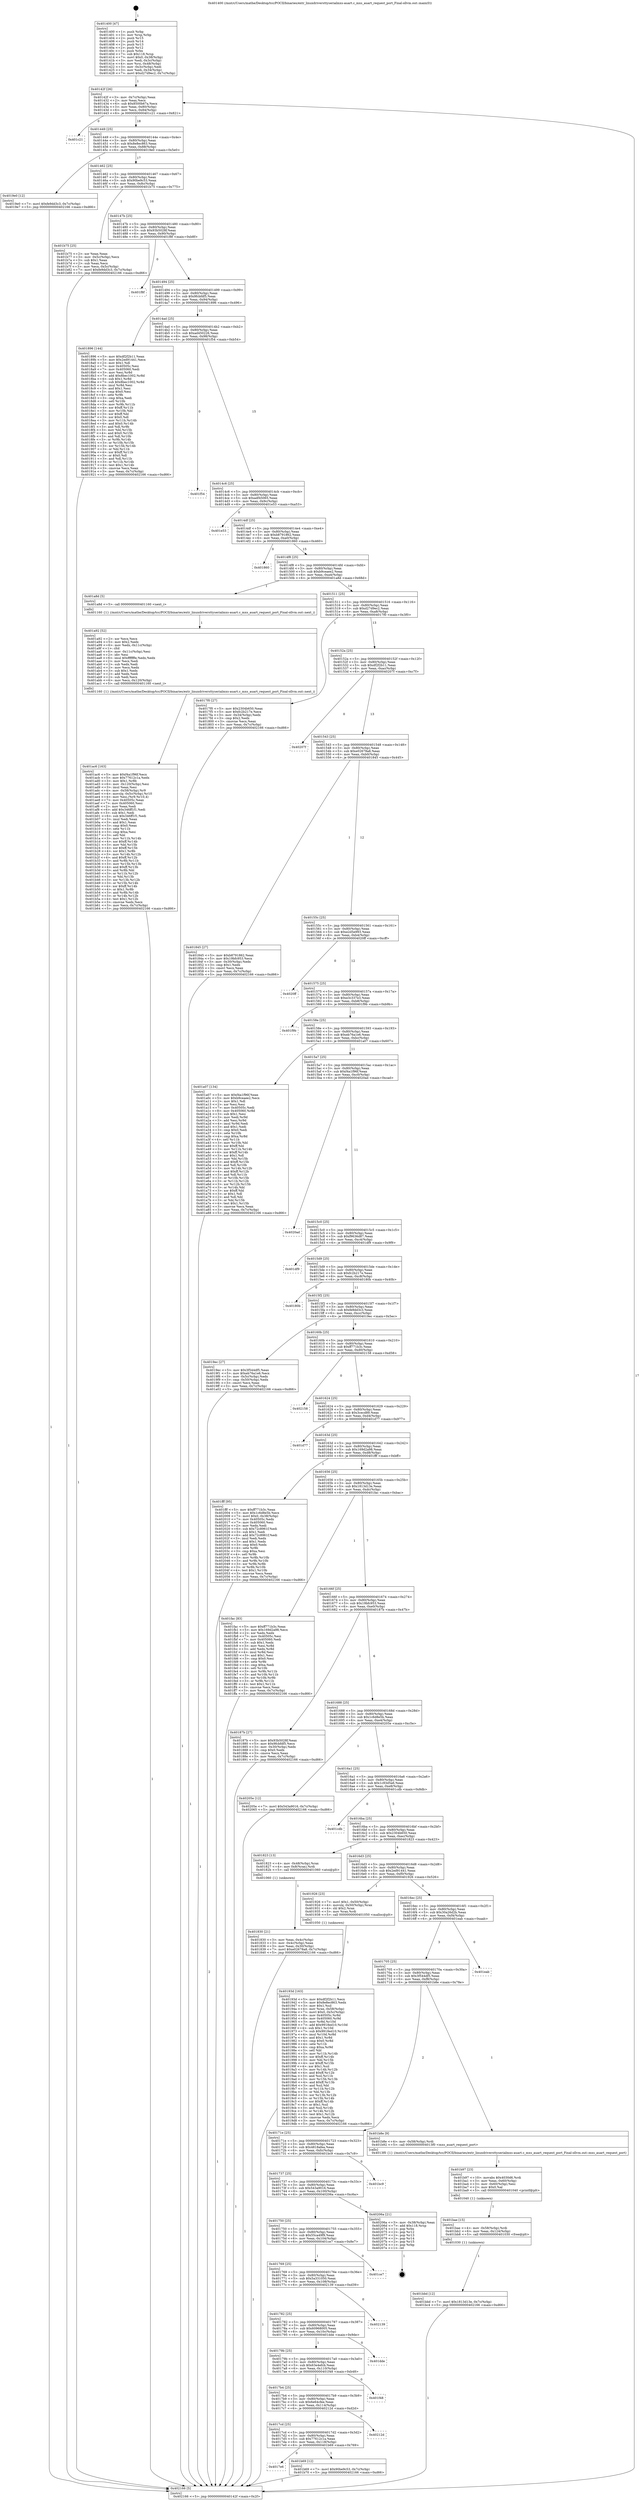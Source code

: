 digraph "0x401400" {
  label = "0x401400 (/mnt/c/Users/mathe/Desktop/tcc/POCII/binaries/extr_linuxdriversttyserialmxs-auart.c_mxs_auart_request_port_Final-ollvm.out::main(0))"
  labelloc = "t"
  node[shape=record]

  Entry [label="",width=0.3,height=0.3,shape=circle,fillcolor=black,style=filled]
  "0x40142f" [label="{
     0x40142f [26]\l
     | [instrs]\l
     &nbsp;&nbsp;0x40142f \<+3\>: mov -0x7c(%rbp),%eax\l
     &nbsp;&nbsp;0x401432 \<+2\>: mov %eax,%ecx\l
     &nbsp;&nbsp;0x401434 \<+6\>: sub $0x8500b67a,%ecx\l
     &nbsp;&nbsp;0x40143a \<+3\>: mov %eax,-0x80(%rbp)\l
     &nbsp;&nbsp;0x40143d \<+6\>: mov %ecx,-0x84(%rbp)\l
     &nbsp;&nbsp;0x401443 \<+6\>: je 0000000000401c21 \<main+0x821\>\l
  }"]
  "0x401c21" [label="{
     0x401c21\l
  }", style=dashed]
  "0x401449" [label="{
     0x401449 [25]\l
     | [instrs]\l
     &nbsp;&nbsp;0x401449 \<+5\>: jmp 000000000040144e \<main+0x4e\>\l
     &nbsp;&nbsp;0x40144e \<+3\>: mov -0x80(%rbp),%eax\l
     &nbsp;&nbsp;0x401451 \<+5\>: sub $0x8e8ec863,%eax\l
     &nbsp;&nbsp;0x401456 \<+6\>: mov %eax,-0x88(%rbp)\l
     &nbsp;&nbsp;0x40145c \<+6\>: je 00000000004019e0 \<main+0x5e0\>\l
  }"]
  Exit [label="",width=0.3,height=0.3,shape=circle,fillcolor=black,style=filled,peripheries=2]
  "0x4019e0" [label="{
     0x4019e0 [12]\l
     | [instrs]\l
     &nbsp;&nbsp;0x4019e0 \<+7\>: movl $0xfe9dd3c3,-0x7c(%rbp)\l
     &nbsp;&nbsp;0x4019e7 \<+5\>: jmp 0000000000402166 \<main+0xd66\>\l
  }"]
  "0x401462" [label="{
     0x401462 [25]\l
     | [instrs]\l
     &nbsp;&nbsp;0x401462 \<+5\>: jmp 0000000000401467 \<main+0x67\>\l
     &nbsp;&nbsp;0x401467 \<+3\>: mov -0x80(%rbp),%eax\l
     &nbsp;&nbsp;0x40146a \<+5\>: sub $0x90be9c53,%eax\l
     &nbsp;&nbsp;0x40146f \<+6\>: mov %eax,-0x8c(%rbp)\l
     &nbsp;&nbsp;0x401475 \<+6\>: je 0000000000401b75 \<main+0x775\>\l
  }"]
  "0x401bbd" [label="{
     0x401bbd [12]\l
     | [instrs]\l
     &nbsp;&nbsp;0x401bbd \<+7\>: movl $0x1813d13e,-0x7c(%rbp)\l
     &nbsp;&nbsp;0x401bc4 \<+5\>: jmp 0000000000402166 \<main+0xd66\>\l
  }"]
  "0x401b75" [label="{
     0x401b75 [25]\l
     | [instrs]\l
     &nbsp;&nbsp;0x401b75 \<+2\>: xor %eax,%eax\l
     &nbsp;&nbsp;0x401b77 \<+3\>: mov -0x5c(%rbp),%ecx\l
     &nbsp;&nbsp;0x401b7a \<+3\>: sub $0x1,%eax\l
     &nbsp;&nbsp;0x401b7d \<+2\>: sub %eax,%ecx\l
     &nbsp;&nbsp;0x401b7f \<+3\>: mov %ecx,-0x5c(%rbp)\l
     &nbsp;&nbsp;0x401b82 \<+7\>: movl $0xfe9dd3c3,-0x7c(%rbp)\l
     &nbsp;&nbsp;0x401b89 \<+5\>: jmp 0000000000402166 \<main+0xd66\>\l
  }"]
  "0x40147b" [label="{
     0x40147b [25]\l
     | [instrs]\l
     &nbsp;&nbsp;0x40147b \<+5\>: jmp 0000000000401480 \<main+0x80\>\l
     &nbsp;&nbsp;0x401480 \<+3\>: mov -0x80(%rbp),%eax\l
     &nbsp;&nbsp;0x401483 \<+5\>: sub $0x93b5028f,%eax\l
     &nbsp;&nbsp;0x401488 \<+6\>: mov %eax,-0x90(%rbp)\l
     &nbsp;&nbsp;0x40148e \<+6\>: je 0000000000401f8f \<main+0xb8f\>\l
  }"]
  "0x401bae" [label="{
     0x401bae [15]\l
     | [instrs]\l
     &nbsp;&nbsp;0x401bae \<+4\>: mov -0x58(%rbp),%rdi\l
     &nbsp;&nbsp;0x401bb2 \<+6\>: mov %eax,-0x124(%rbp)\l
     &nbsp;&nbsp;0x401bb8 \<+5\>: call 0000000000401030 \<free@plt\>\l
     | [calls]\l
     &nbsp;&nbsp;0x401030 \{1\} (unknown)\l
  }"]
  "0x401f8f" [label="{
     0x401f8f\l
  }", style=dashed]
  "0x401494" [label="{
     0x401494 [25]\l
     | [instrs]\l
     &nbsp;&nbsp;0x401494 \<+5\>: jmp 0000000000401499 \<main+0x99\>\l
     &nbsp;&nbsp;0x401499 \<+3\>: mov -0x80(%rbp),%eax\l
     &nbsp;&nbsp;0x40149c \<+5\>: sub $0x9fcbfdf5,%eax\l
     &nbsp;&nbsp;0x4014a1 \<+6\>: mov %eax,-0x94(%rbp)\l
     &nbsp;&nbsp;0x4014a7 \<+6\>: je 0000000000401896 \<main+0x496\>\l
  }"]
  "0x401b97" [label="{
     0x401b97 [23]\l
     | [instrs]\l
     &nbsp;&nbsp;0x401b97 \<+10\>: movabs $0x4030d6,%rdi\l
     &nbsp;&nbsp;0x401ba1 \<+3\>: mov %eax,-0x60(%rbp)\l
     &nbsp;&nbsp;0x401ba4 \<+3\>: mov -0x60(%rbp),%esi\l
     &nbsp;&nbsp;0x401ba7 \<+2\>: mov $0x0,%al\l
     &nbsp;&nbsp;0x401ba9 \<+5\>: call 0000000000401040 \<printf@plt\>\l
     | [calls]\l
     &nbsp;&nbsp;0x401040 \{1\} (unknown)\l
  }"]
  "0x401896" [label="{
     0x401896 [144]\l
     | [instrs]\l
     &nbsp;&nbsp;0x401896 \<+5\>: mov $0xdf2f2b11,%eax\l
     &nbsp;&nbsp;0x40189b \<+5\>: mov $0x2ed91441,%ecx\l
     &nbsp;&nbsp;0x4018a0 \<+2\>: mov $0x1,%dl\l
     &nbsp;&nbsp;0x4018a2 \<+7\>: mov 0x40505c,%esi\l
     &nbsp;&nbsp;0x4018a9 \<+7\>: mov 0x405060,%edi\l
     &nbsp;&nbsp;0x4018b0 \<+3\>: mov %esi,%r8d\l
     &nbsp;&nbsp;0x4018b3 \<+7\>: add $0x8bec1002,%r8d\l
     &nbsp;&nbsp;0x4018ba \<+4\>: sub $0x1,%r8d\l
     &nbsp;&nbsp;0x4018be \<+7\>: sub $0x8bec1002,%r8d\l
     &nbsp;&nbsp;0x4018c5 \<+4\>: imul %r8d,%esi\l
     &nbsp;&nbsp;0x4018c9 \<+3\>: and $0x1,%esi\l
     &nbsp;&nbsp;0x4018cc \<+3\>: cmp $0x0,%esi\l
     &nbsp;&nbsp;0x4018cf \<+4\>: sete %r9b\l
     &nbsp;&nbsp;0x4018d3 \<+3\>: cmp $0xa,%edi\l
     &nbsp;&nbsp;0x4018d6 \<+4\>: setl %r10b\l
     &nbsp;&nbsp;0x4018da \<+3\>: mov %r9b,%r11b\l
     &nbsp;&nbsp;0x4018dd \<+4\>: xor $0xff,%r11b\l
     &nbsp;&nbsp;0x4018e1 \<+3\>: mov %r10b,%bl\l
     &nbsp;&nbsp;0x4018e4 \<+3\>: xor $0xff,%bl\l
     &nbsp;&nbsp;0x4018e7 \<+3\>: xor $0x0,%dl\l
     &nbsp;&nbsp;0x4018ea \<+3\>: mov %r11b,%r14b\l
     &nbsp;&nbsp;0x4018ed \<+4\>: and $0x0,%r14b\l
     &nbsp;&nbsp;0x4018f1 \<+3\>: and %dl,%r9b\l
     &nbsp;&nbsp;0x4018f4 \<+3\>: mov %bl,%r15b\l
     &nbsp;&nbsp;0x4018f7 \<+4\>: and $0x0,%r15b\l
     &nbsp;&nbsp;0x4018fb \<+3\>: and %dl,%r10b\l
     &nbsp;&nbsp;0x4018fe \<+3\>: or %r9b,%r14b\l
     &nbsp;&nbsp;0x401901 \<+3\>: or %r10b,%r15b\l
     &nbsp;&nbsp;0x401904 \<+3\>: xor %r15b,%r14b\l
     &nbsp;&nbsp;0x401907 \<+3\>: or %bl,%r11b\l
     &nbsp;&nbsp;0x40190a \<+4\>: xor $0xff,%r11b\l
     &nbsp;&nbsp;0x40190e \<+3\>: or $0x0,%dl\l
     &nbsp;&nbsp;0x401911 \<+3\>: and %dl,%r11b\l
     &nbsp;&nbsp;0x401914 \<+3\>: or %r11b,%r14b\l
     &nbsp;&nbsp;0x401917 \<+4\>: test $0x1,%r14b\l
     &nbsp;&nbsp;0x40191b \<+3\>: cmovne %ecx,%eax\l
     &nbsp;&nbsp;0x40191e \<+3\>: mov %eax,-0x7c(%rbp)\l
     &nbsp;&nbsp;0x401921 \<+5\>: jmp 0000000000402166 \<main+0xd66\>\l
  }"]
  "0x4014ad" [label="{
     0x4014ad [25]\l
     | [instrs]\l
     &nbsp;&nbsp;0x4014ad \<+5\>: jmp 00000000004014b2 \<main+0xb2\>\l
     &nbsp;&nbsp;0x4014b2 \<+3\>: mov -0x80(%rbp),%eax\l
     &nbsp;&nbsp;0x4014b5 \<+5\>: sub $0xad450226,%eax\l
     &nbsp;&nbsp;0x4014ba \<+6\>: mov %eax,-0x98(%rbp)\l
     &nbsp;&nbsp;0x4014c0 \<+6\>: je 0000000000401f54 \<main+0xb54\>\l
  }"]
  "0x4017e6" [label="{
     0x4017e6\l
  }", style=dashed]
  "0x401f54" [label="{
     0x401f54\l
  }", style=dashed]
  "0x4014c6" [label="{
     0x4014c6 [25]\l
     | [instrs]\l
     &nbsp;&nbsp;0x4014c6 \<+5\>: jmp 00000000004014cb \<main+0xcb\>\l
     &nbsp;&nbsp;0x4014cb \<+3\>: mov -0x80(%rbp),%eax\l
     &nbsp;&nbsp;0x4014ce \<+5\>: sub $0xadf45065,%eax\l
     &nbsp;&nbsp;0x4014d3 \<+6\>: mov %eax,-0x9c(%rbp)\l
     &nbsp;&nbsp;0x4014d9 \<+6\>: je 0000000000401e53 \<main+0xa53\>\l
  }"]
  "0x401b69" [label="{
     0x401b69 [12]\l
     | [instrs]\l
     &nbsp;&nbsp;0x401b69 \<+7\>: movl $0x90be9c53,-0x7c(%rbp)\l
     &nbsp;&nbsp;0x401b70 \<+5\>: jmp 0000000000402166 \<main+0xd66\>\l
  }"]
  "0x401e53" [label="{
     0x401e53\l
  }", style=dashed]
  "0x4014df" [label="{
     0x4014df [25]\l
     | [instrs]\l
     &nbsp;&nbsp;0x4014df \<+5\>: jmp 00000000004014e4 \<main+0xe4\>\l
     &nbsp;&nbsp;0x4014e4 \<+3\>: mov -0x80(%rbp),%eax\l
     &nbsp;&nbsp;0x4014e7 \<+5\>: sub $0xb8791862,%eax\l
     &nbsp;&nbsp;0x4014ec \<+6\>: mov %eax,-0xa0(%rbp)\l
     &nbsp;&nbsp;0x4014f2 \<+6\>: je 0000000000401860 \<main+0x460\>\l
  }"]
  "0x4017cd" [label="{
     0x4017cd [25]\l
     | [instrs]\l
     &nbsp;&nbsp;0x4017cd \<+5\>: jmp 00000000004017d2 \<main+0x3d2\>\l
     &nbsp;&nbsp;0x4017d2 \<+3\>: mov -0x80(%rbp),%eax\l
     &nbsp;&nbsp;0x4017d5 \<+5\>: sub $0x77612c1a,%eax\l
     &nbsp;&nbsp;0x4017da \<+6\>: mov %eax,-0x118(%rbp)\l
     &nbsp;&nbsp;0x4017e0 \<+6\>: je 0000000000401b69 \<main+0x769\>\l
  }"]
  "0x401860" [label="{
     0x401860\l
  }", style=dashed]
  "0x4014f8" [label="{
     0x4014f8 [25]\l
     | [instrs]\l
     &nbsp;&nbsp;0x4014f8 \<+5\>: jmp 00000000004014fd \<main+0xfd\>\l
     &nbsp;&nbsp;0x4014fd \<+3\>: mov -0x80(%rbp),%eax\l
     &nbsp;&nbsp;0x401500 \<+5\>: sub $0xb9ceaee2,%eax\l
     &nbsp;&nbsp;0x401505 \<+6\>: mov %eax,-0xa4(%rbp)\l
     &nbsp;&nbsp;0x40150b \<+6\>: je 0000000000401a8d \<main+0x68d\>\l
  }"]
  "0x40212d" [label="{
     0x40212d\l
  }", style=dashed]
  "0x401a8d" [label="{
     0x401a8d [5]\l
     | [instrs]\l
     &nbsp;&nbsp;0x401a8d \<+5\>: call 0000000000401160 \<next_i\>\l
     | [calls]\l
     &nbsp;&nbsp;0x401160 \{1\} (/mnt/c/Users/mathe/Desktop/tcc/POCII/binaries/extr_linuxdriversttyserialmxs-auart.c_mxs_auart_request_port_Final-ollvm.out::next_i)\l
  }"]
  "0x401511" [label="{
     0x401511 [25]\l
     | [instrs]\l
     &nbsp;&nbsp;0x401511 \<+5\>: jmp 0000000000401516 \<main+0x116\>\l
     &nbsp;&nbsp;0x401516 \<+3\>: mov -0x80(%rbp),%eax\l
     &nbsp;&nbsp;0x401519 \<+5\>: sub $0xd27d9ec2,%eax\l
     &nbsp;&nbsp;0x40151e \<+6\>: mov %eax,-0xa8(%rbp)\l
     &nbsp;&nbsp;0x401524 \<+6\>: je 00000000004017f0 \<main+0x3f0\>\l
  }"]
  "0x4017b4" [label="{
     0x4017b4 [25]\l
     | [instrs]\l
     &nbsp;&nbsp;0x4017b4 \<+5\>: jmp 00000000004017b9 \<main+0x3b9\>\l
     &nbsp;&nbsp;0x4017b9 \<+3\>: mov -0x80(%rbp),%eax\l
     &nbsp;&nbsp;0x4017bc \<+5\>: sub $0x6e64cfee,%eax\l
     &nbsp;&nbsp;0x4017c1 \<+6\>: mov %eax,-0x114(%rbp)\l
     &nbsp;&nbsp;0x4017c7 \<+6\>: je 000000000040212d \<main+0xd2d\>\l
  }"]
  "0x4017f0" [label="{
     0x4017f0 [27]\l
     | [instrs]\l
     &nbsp;&nbsp;0x4017f0 \<+5\>: mov $0x2304b650,%eax\l
     &nbsp;&nbsp;0x4017f5 \<+5\>: mov $0xfc2b217e,%ecx\l
     &nbsp;&nbsp;0x4017fa \<+3\>: mov -0x34(%rbp),%edx\l
     &nbsp;&nbsp;0x4017fd \<+3\>: cmp $0x2,%edx\l
     &nbsp;&nbsp;0x401800 \<+3\>: cmovne %ecx,%eax\l
     &nbsp;&nbsp;0x401803 \<+3\>: mov %eax,-0x7c(%rbp)\l
     &nbsp;&nbsp;0x401806 \<+5\>: jmp 0000000000402166 \<main+0xd66\>\l
  }"]
  "0x40152a" [label="{
     0x40152a [25]\l
     | [instrs]\l
     &nbsp;&nbsp;0x40152a \<+5\>: jmp 000000000040152f \<main+0x12f\>\l
     &nbsp;&nbsp;0x40152f \<+3\>: mov -0x80(%rbp),%eax\l
     &nbsp;&nbsp;0x401532 \<+5\>: sub $0xdf2f2b11,%eax\l
     &nbsp;&nbsp;0x401537 \<+6\>: mov %eax,-0xac(%rbp)\l
     &nbsp;&nbsp;0x40153d \<+6\>: je 000000000040207f \<main+0xc7f\>\l
  }"]
  "0x402166" [label="{
     0x402166 [5]\l
     | [instrs]\l
     &nbsp;&nbsp;0x402166 \<+5\>: jmp 000000000040142f \<main+0x2f\>\l
  }"]
  "0x401400" [label="{
     0x401400 [47]\l
     | [instrs]\l
     &nbsp;&nbsp;0x401400 \<+1\>: push %rbp\l
     &nbsp;&nbsp;0x401401 \<+3\>: mov %rsp,%rbp\l
     &nbsp;&nbsp;0x401404 \<+2\>: push %r15\l
     &nbsp;&nbsp;0x401406 \<+2\>: push %r14\l
     &nbsp;&nbsp;0x401408 \<+2\>: push %r13\l
     &nbsp;&nbsp;0x40140a \<+2\>: push %r12\l
     &nbsp;&nbsp;0x40140c \<+1\>: push %rbx\l
     &nbsp;&nbsp;0x40140d \<+7\>: sub $0x118,%rsp\l
     &nbsp;&nbsp;0x401414 \<+7\>: movl $0x0,-0x38(%rbp)\l
     &nbsp;&nbsp;0x40141b \<+3\>: mov %edi,-0x3c(%rbp)\l
     &nbsp;&nbsp;0x40141e \<+4\>: mov %rsi,-0x48(%rbp)\l
     &nbsp;&nbsp;0x401422 \<+3\>: mov -0x3c(%rbp),%edi\l
     &nbsp;&nbsp;0x401425 \<+3\>: mov %edi,-0x34(%rbp)\l
     &nbsp;&nbsp;0x401428 \<+7\>: movl $0xd27d9ec2,-0x7c(%rbp)\l
  }"]
  "0x401f48" [label="{
     0x401f48\l
  }", style=dashed]
  "0x40207f" [label="{
     0x40207f\l
  }", style=dashed]
  "0x401543" [label="{
     0x401543 [25]\l
     | [instrs]\l
     &nbsp;&nbsp;0x401543 \<+5\>: jmp 0000000000401548 \<main+0x148\>\l
     &nbsp;&nbsp;0x401548 \<+3\>: mov -0x80(%rbp),%eax\l
     &nbsp;&nbsp;0x40154b \<+5\>: sub $0xe02678a8,%eax\l
     &nbsp;&nbsp;0x401550 \<+6\>: mov %eax,-0xb0(%rbp)\l
     &nbsp;&nbsp;0x401556 \<+6\>: je 0000000000401845 \<main+0x445\>\l
  }"]
  "0x40179b" [label="{
     0x40179b [25]\l
     | [instrs]\l
     &nbsp;&nbsp;0x40179b \<+5\>: jmp 00000000004017a0 \<main+0x3a0\>\l
     &nbsp;&nbsp;0x4017a0 \<+3\>: mov -0x80(%rbp),%eax\l
     &nbsp;&nbsp;0x4017a3 \<+5\>: sub $0x63e4efcb,%eax\l
     &nbsp;&nbsp;0x4017a8 \<+6\>: mov %eax,-0x110(%rbp)\l
     &nbsp;&nbsp;0x4017ae \<+6\>: je 0000000000401f48 \<main+0xb48\>\l
  }"]
  "0x401845" [label="{
     0x401845 [27]\l
     | [instrs]\l
     &nbsp;&nbsp;0x401845 \<+5\>: mov $0xb8791862,%eax\l
     &nbsp;&nbsp;0x40184a \<+5\>: mov $0x19bfc953,%ecx\l
     &nbsp;&nbsp;0x40184f \<+3\>: mov -0x30(%rbp),%edx\l
     &nbsp;&nbsp;0x401852 \<+3\>: cmp $0x1,%edx\l
     &nbsp;&nbsp;0x401855 \<+3\>: cmovl %ecx,%eax\l
     &nbsp;&nbsp;0x401858 \<+3\>: mov %eax,-0x7c(%rbp)\l
     &nbsp;&nbsp;0x40185b \<+5\>: jmp 0000000000402166 \<main+0xd66\>\l
  }"]
  "0x40155c" [label="{
     0x40155c [25]\l
     | [instrs]\l
     &nbsp;&nbsp;0x40155c \<+5\>: jmp 0000000000401561 \<main+0x161\>\l
     &nbsp;&nbsp;0x401561 \<+3\>: mov -0x80(%rbp),%eax\l
     &nbsp;&nbsp;0x401564 \<+5\>: sub $0xe2d5e993,%eax\l
     &nbsp;&nbsp;0x401569 \<+6\>: mov %eax,-0xb4(%rbp)\l
     &nbsp;&nbsp;0x40156f \<+6\>: je 00000000004020ff \<main+0xcff\>\l
  }"]
  "0x401dde" [label="{
     0x401dde\l
  }", style=dashed]
  "0x4020ff" [label="{
     0x4020ff\l
  }", style=dashed]
  "0x401575" [label="{
     0x401575 [25]\l
     | [instrs]\l
     &nbsp;&nbsp;0x401575 \<+5\>: jmp 000000000040157a \<main+0x17a\>\l
     &nbsp;&nbsp;0x40157a \<+3\>: mov -0x80(%rbp),%eax\l
     &nbsp;&nbsp;0x40157d \<+5\>: sub $0xe3c337e3,%eax\l
     &nbsp;&nbsp;0x401582 \<+6\>: mov %eax,-0xb8(%rbp)\l
     &nbsp;&nbsp;0x401588 \<+6\>: je 0000000000401f9b \<main+0xb9b\>\l
  }"]
  "0x401782" [label="{
     0x401782 [25]\l
     | [instrs]\l
     &nbsp;&nbsp;0x401782 \<+5\>: jmp 0000000000401787 \<main+0x387\>\l
     &nbsp;&nbsp;0x401787 \<+3\>: mov -0x80(%rbp),%eax\l
     &nbsp;&nbsp;0x40178a \<+5\>: sub $0x60968005,%eax\l
     &nbsp;&nbsp;0x40178f \<+6\>: mov %eax,-0x10c(%rbp)\l
     &nbsp;&nbsp;0x401795 \<+6\>: je 0000000000401dde \<main+0x9de\>\l
  }"]
  "0x401f9b" [label="{
     0x401f9b\l
  }", style=dashed]
  "0x40158e" [label="{
     0x40158e [25]\l
     | [instrs]\l
     &nbsp;&nbsp;0x40158e \<+5\>: jmp 0000000000401593 \<main+0x193\>\l
     &nbsp;&nbsp;0x401593 \<+3\>: mov -0x80(%rbp),%eax\l
     &nbsp;&nbsp;0x401596 \<+5\>: sub $0xeb76a1e6,%eax\l
     &nbsp;&nbsp;0x40159b \<+6\>: mov %eax,-0xbc(%rbp)\l
     &nbsp;&nbsp;0x4015a1 \<+6\>: je 0000000000401a07 \<main+0x607\>\l
  }"]
  "0x402139" [label="{
     0x402139\l
  }", style=dashed]
  "0x401a07" [label="{
     0x401a07 [134]\l
     | [instrs]\l
     &nbsp;&nbsp;0x401a07 \<+5\>: mov $0xf4a1f96f,%eax\l
     &nbsp;&nbsp;0x401a0c \<+5\>: mov $0xb9ceaee2,%ecx\l
     &nbsp;&nbsp;0x401a11 \<+2\>: mov $0x1,%dl\l
     &nbsp;&nbsp;0x401a13 \<+2\>: xor %esi,%esi\l
     &nbsp;&nbsp;0x401a15 \<+7\>: mov 0x40505c,%edi\l
     &nbsp;&nbsp;0x401a1c \<+8\>: mov 0x405060,%r8d\l
     &nbsp;&nbsp;0x401a24 \<+3\>: sub $0x1,%esi\l
     &nbsp;&nbsp;0x401a27 \<+3\>: mov %edi,%r9d\l
     &nbsp;&nbsp;0x401a2a \<+3\>: add %esi,%r9d\l
     &nbsp;&nbsp;0x401a2d \<+4\>: imul %r9d,%edi\l
     &nbsp;&nbsp;0x401a31 \<+3\>: and $0x1,%edi\l
     &nbsp;&nbsp;0x401a34 \<+3\>: cmp $0x0,%edi\l
     &nbsp;&nbsp;0x401a37 \<+4\>: sete %r10b\l
     &nbsp;&nbsp;0x401a3b \<+4\>: cmp $0xa,%r8d\l
     &nbsp;&nbsp;0x401a3f \<+4\>: setl %r11b\l
     &nbsp;&nbsp;0x401a43 \<+3\>: mov %r10b,%bl\l
     &nbsp;&nbsp;0x401a46 \<+3\>: xor $0xff,%bl\l
     &nbsp;&nbsp;0x401a49 \<+3\>: mov %r11b,%r14b\l
     &nbsp;&nbsp;0x401a4c \<+4\>: xor $0xff,%r14b\l
     &nbsp;&nbsp;0x401a50 \<+3\>: xor $0x1,%dl\l
     &nbsp;&nbsp;0x401a53 \<+3\>: mov %bl,%r15b\l
     &nbsp;&nbsp;0x401a56 \<+4\>: and $0xff,%r15b\l
     &nbsp;&nbsp;0x401a5a \<+3\>: and %dl,%r10b\l
     &nbsp;&nbsp;0x401a5d \<+3\>: mov %r14b,%r12b\l
     &nbsp;&nbsp;0x401a60 \<+4\>: and $0xff,%r12b\l
     &nbsp;&nbsp;0x401a64 \<+3\>: and %dl,%r11b\l
     &nbsp;&nbsp;0x401a67 \<+3\>: or %r10b,%r15b\l
     &nbsp;&nbsp;0x401a6a \<+3\>: or %r11b,%r12b\l
     &nbsp;&nbsp;0x401a6d \<+3\>: xor %r12b,%r15b\l
     &nbsp;&nbsp;0x401a70 \<+3\>: or %r14b,%bl\l
     &nbsp;&nbsp;0x401a73 \<+3\>: xor $0xff,%bl\l
     &nbsp;&nbsp;0x401a76 \<+3\>: or $0x1,%dl\l
     &nbsp;&nbsp;0x401a79 \<+2\>: and %dl,%bl\l
     &nbsp;&nbsp;0x401a7b \<+3\>: or %bl,%r15b\l
     &nbsp;&nbsp;0x401a7e \<+4\>: test $0x1,%r15b\l
     &nbsp;&nbsp;0x401a82 \<+3\>: cmovne %ecx,%eax\l
     &nbsp;&nbsp;0x401a85 \<+3\>: mov %eax,-0x7c(%rbp)\l
     &nbsp;&nbsp;0x401a88 \<+5\>: jmp 0000000000402166 \<main+0xd66\>\l
  }"]
  "0x4015a7" [label="{
     0x4015a7 [25]\l
     | [instrs]\l
     &nbsp;&nbsp;0x4015a7 \<+5\>: jmp 00000000004015ac \<main+0x1ac\>\l
     &nbsp;&nbsp;0x4015ac \<+3\>: mov -0x80(%rbp),%eax\l
     &nbsp;&nbsp;0x4015af \<+5\>: sub $0xf4a1f96f,%eax\l
     &nbsp;&nbsp;0x4015b4 \<+6\>: mov %eax,-0xc0(%rbp)\l
     &nbsp;&nbsp;0x4015ba \<+6\>: je 00000000004020ad \<main+0xcad\>\l
  }"]
  "0x401769" [label="{
     0x401769 [25]\l
     | [instrs]\l
     &nbsp;&nbsp;0x401769 \<+5\>: jmp 000000000040176e \<main+0x36e\>\l
     &nbsp;&nbsp;0x40176e \<+3\>: mov -0x80(%rbp),%eax\l
     &nbsp;&nbsp;0x401771 \<+5\>: sub $0x5a331050,%eax\l
     &nbsp;&nbsp;0x401776 \<+6\>: mov %eax,-0x108(%rbp)\l
     &nbsp;&nbsp;0x40177c \<+6\>: je 0000000000402139 \<main+0xd39\>\l
  }"]
  "0x4020ad" [label="{
     0x4020ad\l
  }", style=dashed]
  "0x4015c0" [label="{
     0x4015c0 [25]\l
     | [instrs]\l
     &nbsp;&nbsp;0x4015c0 \<+5\>: jmp 00000000004015c5 \<main+0x1c5\>\l
     &nbsp;&nbsp;0x4015c5 \<+3\>: mov -0x80(%rbp),%eax\l
     &nbsp;&nbsp;0x4015c8 \<+5\>: sub $0xf9636d87,%eax\l
     &nbsp;&nbsp;0x4015cd \<+6\>: mov %eax,-0xc4(%rbp)\l
     &nbsp;&nbsp;0x4015d3 \<+6\>: je 0000000000401df9 \<main+0x9f9\>\l
  }"]
  "0x401ce7" [label="{
     0x401ce7\l
  }", style=dashed]
  "0x401df9" [label="{
     0x401df9\l
  }", style=dashed]
  "0x4015d9" [label="{
     0x4015d9 [25]\l
     | [instrs]\l
     &nbsp;&nbsp;0x4015d9 \<+5\>: jmp 00000000004015de \<main+0x1de\>\l
     &nbsp;&nbsp;0x4015de \<+3\>: mov -0x80(%rbp),%eax\l
     &nbsp;&nbsp;0x4015e1 \<+5\>: sub $0xfc2b217e,%eax\l
     &nbsp;&nbsp;0x4015e6 \<+6\>: mov %eax,-0xc8(%rbp)\l
     &nbsp;&nbsp;0x4015ec \<+6\>: je 000000000040180b \<main+0x40b\>\l
  }"]
  "0x401750" [label="{
     0x401750 [25]\l
     | [instrs]\l
     &nbsp;&nbsp;0x401750 \<+5\>: jmp 0000000000401755 \<main+0x355\>\l
     &nbsp;&nbsp;0x401755 \<+3\>: mov -0x80(%rbp),%eax\l
     &nbsp;&nbsp;0x401758 \<+5\>: sub $0x55ca49f9,%eax\l
     &nbsp;&nbsp;0x40175d \<+6\>: mov %eax,-0x104(%rbp)\l
     &nbsp;&nbsp;0x401763 \<+6\>: je 0000000000401ce7 \<main+0x8e7\>\l
  }"]
  "0x40180b" [label="{
     0x40180b\l
  }", style=dashed]
  "0x4015f2" [label="{
     0x4015f2 [25]\l
     | [instrs]\l
     &nbsp;&nbsp;0x4015f2 \<+5\>: jmp 00000000004015f7 \<main+0x1f7\>\l
     &nbsp;&nbsp;0x4015f7 \<+3\>: mov -0x80(%rbp),%eax\l
     &nbsp;&nbsp;0x4015fa \<+5\>: sub $0xfe9dd3c3,%eax\l
     &nbsp;&nbsp;0x4015ff \<+6\>: mov %eax,-0xcc(%rbp)\l
     &nbsp;&nbsp;0x401605 \<+6\>: je 00000000004019ec \<main+0x5ec\>\l
  }"]
  "0x40206a" [label="{
     0x40206a [21]\l
     | [instrs]\l
     &nbsp;&nbsp;0x40206a \<+3\>: mov -0x38(%rbp),%eax\l
     &nbsp;&nbsp;0x40206d \<+7\>: add $0x118,%rsp\l
     &nbsp;&nbsp;0x402074 \<+1\>: pop %rbx\l
     &nbsp;&nbsp;0x402075 \<+2\>: pop %r12\l
     &nbsp;&nbsp;0x402077 \<+2\>: pop %r13\l
     &nbsp;&nbsp;0x402079 \<+2\>: pop %r14\l
     &nbsp;&nbsp;0x40207b \<+2\>: pop %r15\l
     &nbsp;&nbsp;0x40207d \<+1\>: pop %rbp\l
     &nbsp;&nbsp;0x40207e \<+1\>: ret\l
  }"]
  "0x4019ec" [label="{
     0x4019ec [27]\l
     | [instrs]\l
     &nbsp;&nbsp;0x4019ec \<+5\>: mov $0x3f544df5,%eax\l
     &nbsp;&nbsp;0x4019f1 \<+5\>: mov $0xeb76a1e6,%ecx\l
     &nbsp;&nbsp;0x4019f6 \<+3\>: mov -0x5c(%rbp),%edx\l
     &nbsp;&nbsp;0x4019f9 \<+3\>: cmp -0x50(%rbp),%edx\l
     &nbsp;&nbsp;0x4019fc \<+3\>: cmovl %ecx,%eax\l
     &nbsp;&nbsp;0x4019ff \<+3\>: mov %eax,-0x7c(%rbp)\l
     &nbsp;&nbsp;0x401a02 \<+5\>: jmp 0000000000402166 \<main+0xd66\>\l
  }"]
  "0x40160b" [label="{
     0x40160b [25]\l
     | [instrs]\l
     &nbsp;&nbsp;0x40160b \<+5\>: jmp 0000000000401610 \<main+0x210\>\l
     &nbsp;&nbsp;0x401610 \<+3\>: mov -0x80(%rbp),%eax\l
     &nbsp;&nbsp;0x401613 \<+5\>: sub $0xff771b3c,%eax\l
     &nbsp;&nbsp;0x401618 \<+6\>: mov %eax,-0xd0(%rbp)\l
     &nbsp;&nbsp;0x40161e \<+6\>: je 0000000000402158 \<main+0xd58\>\l
  }"]
  "0x401737" [label="{
     0x401737 [25]\l
     | [instrs]\l
     &nbsp;&nbsp;0x401737 \<+5\>: jmp 000000000040173c \<main+0x33c\>\l
     &nbsp;&nbsp;0x40173c \<+3\>: mov -0x80(%rbp),%eax\l
     &nbsp;&nbsp;0x40173f \<+5\>: sub $0x543a9016,%eax\l
     &nbsp;&nbsp;0x401744 \<+6\>: mov %eax,-0x100(%rbp)\l
     &nbsp;&nbsp;0x40174a \<+6\>: je 000000000040206a \<main+0xc6a\>\l
  }"]
  "0x402158" [label="{
     0x402158\l
  }", style=dashed]
  "0x401624" [label="{
     0x401624 [25]\l
     | [instrs]\l
     &nbsp;&nbsp;0x401624 \<+5\>: jmp 0000000000401629 \<main+0x229\>\l
     &nbsp;&nbsp;0x401629 \<+3\>: mov -0x80(%rbp),%eax\l
     &nbsp;&nbsp;0x40162c \<+5\>: sub $0x3cecd89,%eax\l
     &nbsp;&nbsp;0x401631 \<+6\>: mov %eax,-0xd4(%rbp)\l
     &nbsp;&nbsp;0x401637 \<+6\>: je 0000000000401d77 \<main+0x977\>\l
  }"]
  "0x401bc9" [label="{
     0x401bc9\l
  }", style=dashed]
  "0x401d77" [label="{
     0x401d77\l
  }", style=dashed]
  "0x40163d" [label="{
     0x40163d [25]\l
     | [instrs]\l
     &nbsp;&nbsp;0x40163d \<+5\>: jmp 0000000000401642 \<main+0x242\>\l
     &nbsp;&nbsp;0x401642 \<+3\>: mov -0x80(%rbp),%eax\l
     &nbsp;&nbsp;0x401645 \<+5\>: sub $0x169d2a98,%eax\l
     &nbsp;&nbsp;0x40164a \<+6\>: mov %eax,-0xd8(%rbp)\l
     &nbsp;&nbsp;0x401650 \<+6\>: je 0000000000401fff \<main+0xbff\>\l
  }"]
  "0x40171e" [label="{
     0x40171e [25]\l
     | [instrs]\l
     &nbsp;&nbsp;0x40171e \<+5\>: jmp 0000000000401723 \<main+0x323\>\l
     &nbsp;&nbsp;0x401723 \<+3\>: mov -0x80(%rbp),%eax\l
     &nbsp;&nbsp;0x401726 \<+5\>: sub $0x4818afea,%eax\l
     &nbsp;&nbsp;0x40172b \<+6\>: mov %eax,-0xfc(%rbp)\l
     &nbsp;&nbsp;0x401731 \<+6\>: je 0000000000401bc9 \<main+0x7c9\>\l
  }"]
  "0x401fff" [label="{
     0x401fff [95]\l
     | [instrs]\l
     &nbsp;&nbsp;0x401fff \<+5\>: mov $0xff771b3c,%eax\l
     &nbsp;&nbsp;0x402004 \<+5\>: mov $0x1c6d8e5b,%ecx\l
     &nbsp;&nbsp;0x402009 \<+7\>: movl $0x0,-0x38(%rbp)\l
     &nbsp;&nbsp;0x402010 \<+7\>: mov 0x40505c,%edx\l
     &nbsp;&nbsp;0x402017 \<+7\>: mov 0x405060,%esi\l
     &nbsp;&nbsp;0x40201e \<+2\>: mov %edx,%edi\l
     &nbsp;&nbsp;0x402020 \<+6\>: sub $0x72c8961f,%edi\l
     &nbsp;&nbsp;0x402026 \<+3\>: sub $0x1,%edi\l
     &nbsp;&nbsp;0x402029 \<+6\>: add $0x72c8961f,%edi\l
     &nbsp;&nbsp;0x40202f \<+3\>: imul %edi,%edx\l
     &nbsp;&nbsp;0x402032 \<+3\>: and $0x1,%edx\l
     &nbsp;&nbsp;0x402035 \<+3\>: cmp $0x0,%edx\l
     &nbsp;&nbsp;0x402038 \<+4\>: sete %r8b\l
     &nbsp;&nbsp;0x40203c \<+3\>: cmp $0xa,%esi\l
     &nbsp;&nbsp;0x40203f \<+4\>: setl %r9b\l
     &nbsp;&nbsp;0x402043 \<+3\>: mov %r8b,%r10b\l
     &nbsp;&nbsp;0x402046 \<+3\>: and %r9b,%r10b\l
     &nbsp;&nbsp;0x402049 \<+3\>: xor %r9b,%r8b\l
     &nbsp;&nbsp;0x40204c \<+3\>: or %r8b,%r10b\l
     &nbsp;&nbsp;0x40204f \<+4\>: test $0x1,%r10b\l
     &nbsp;&nbsp;0x402053 \<+3\>: cmovne %ecx,%eax\l
     &nbsp;&nbsp;0x402056 \<+3\>: mov %eax,-0x7c(%rbp)\l
     &nbsp;&nbsp;0x402059 \<+5\>: jmp 0000000000402166 \<main+0xd66\>\l
  }"]
  "0x401656" [label="{
     0x401656 [25]\l
     | [instrs]\l
     &nbsp;&nbsp;0x401656 \<+5\>: jmp 000000000040165b \<main+0x25b\>\l
     &nbsp;&nbsp;0x40165b \<+3\>: mov -0x80(%rbp),%eax\l
     &nbsp;&nbsp;0x40165e \<+5\>: sub $0x1813d13e,%eax\l
     &nbsp;&nbsp;0x401663 \<+6\>: mov %eax,-0xdc(%rbp)\l
     &nbsp;&nbsp;0x401669 \<+6\>: je 0000000000401fac \<main+0xbac\>\l
  }"]
  "0x401b8e" [label="{
     0x401b8e [9]\l
     | [instrs]\l
     &nbsp;&nbsp;0x401b8e \<+4\>: mov -0x58(%rbp),%rdi\l
     &nbsp;&nbsp;0x401b92 \<+5\>: call 00000000004013f0 \<mxs_auart_request_port\>\l
     | [calls]\l
     &nbsp;&nbsp;0x4013f0 \{1\} (/mnt/c/Users/mathe/Desktop/tcc/POCII/binaries/extr_linuxdriversttyserialmxs-auart.c_mxs_auart_request_port_Final-ollvm.out::mxs_auart_request_port)\l
  }"]
  "0x401fac" [label="{
     0x401fac [83]\l
     | [instrs]\l
     &nbsp;&nbsp;0x401fac \<+5\>: mov $0xff771b3c,%eax\l
     &nbsp;&nbsp;0x401fb1 \<+5\>: mov $0x169d2a98,%ecx\l
     &nbsp;&nbsp;0x401fb6 \<+2\>: xor %edx,%edx\l
     &nbsp;&nbsp;0x401fb8 \<+7\>: mov 0x40505c,%esi\l
     &nbsp;&nbsp;0x401fbf \<+7\>: mov 0x405060,%edi\l
     &nbsp;&nbsp;0x401fc6 \<+3\>: sub $0x1,%edx\l
     &nbsp;&nbsp;0x401fc9 \<+3\>: mov %esi,%r8d\l
     &nbsp;&nbsp;0x401fcc \<+3\>: add %edx,%r8d\l
     &nbsp;&nbsp;0x401fcf \<+4\>: imul %r8d,%esi\l
     &nbsp;&nbsp;0x401fd3 \<+3\>: and $0x1,%esi\l
     &nbsp;&nbsp;0x401fd6 \<+3\>: cmp $0x0,%esi\l
     &nbsp;&nbsp;0x401fd9 \<+4\>: sete %r9b\l
     &nbsp;&nbsp;0x401fdd \<+3\>: cmp $0xa,%edi\l
     &nbsp;&nbsp;0x401fe0 \<+4\>: setl %r10b\l
     &nbsp;&nbsp;0x401fe4 \<+3\>: mov %r9b,%r11b\l
     &nbsp;&nbsp;0x401fe7 \<+3\>: and %r10b,%r11b\l
     &nbsp;&nbsp;0x401fea \<+3\>: xor %r10b,%r9b\l
     &nbsp;&nbsp;0x401fed \<+3\>: or %r9b,%r11b\l
     &nbsp;&nbsp;0x401ff0 \<+4\>: test $0x1,%r11b\l
     &nbsp;&nbsp;0x401ff4 \<+3\>: cmovne %ecx,%eax\l
     &nbsp;&nbsp;0x401ff7 \<+3\>: mov %eax,-0x7c(%rbp)\l
     &nbsp;&nbsp;0x401ffa \<+5\>: jmp 0000000000402166 \<main+0xd66\>\l
  }"]
  "0x40166f" [label="{
     0x40166f [25]\l
     | [instrs]\l
     &nbsp;&nbsp;0x40166f \<+5\>: jmp 0000000000401674 \<main+0x274\>\l
     &nbsp;&nbsp;0x401674 \<+3\>: mov -0x80(%rbp),%eax\l
     &nbsp;&nbsp;0x401677 \<+5\>: sub $0x19bfc953,%eax\l
     &nbsp;&nbsp;0x40167c \<+6\>: mov %eax,-0xe0(%rbp)\l
     &nbsp;&nbsp;0x401682 \<+6\>: je 000000000040187b \<main+0x47b\>\l
  }"]
  "0x401705" [label="{
     0x401705 [25]\l
     | [instrs]\l
     &nbsp;&nbsp;0x401705 \<+5\>: jmp 000000000040170a \<main+0x30a\>\l
     &nbsp;&nbsp;0x40170a \<+3\>: mov -0x80(%rbp),%eax\l
     &nbsp;&nbsp;0x40170d \<+5\>: sub $0x3f544df5,%eax\l
     &nbsp;&nbsp;0x401712 \<+6\>: mov %eax,-0xf8(%rbp)\l
     &nbsp;&nbsp;0x401718 \<+6\>: je 0000000000401b8e \<main+0x78e\>\l
  }"]
  "0x40187b" [label="{
     0x40187b [27]\l
     | [instrs]\l
     &nbsp;&nbsp;0x40187b \<+5\>: mov $0x93b5028f,%eax\l
     &nbsp;&nbsp;0x401880 \<+5\>: mov $0x9fcbfdf5,%ecx\l
     &nbsp;&nbsp;0x401885 \<+3\>: mov -0x30(%rbp),%edx\l
     &nbsp;&nbsp;0x401888 \<+3\>: cmp $0x0,%edx\l
     &nbsp;&nbsp;0x40188b \<+3\>: cmove %ecx,%eax\l
     &nbsp;&nbsp;0x40188e \<+3\>: mov %eax,-0x7c(%rbp)\l
     &nbsp;&nbsp;0x401891 \<+5\>: jmp 0000000000402166 \<main+0xd66\>\l
  }"]
  "0x401688" [label="{
     0x401688 [25]\l
     | [instrs]\l
     &nbsp;&nbsp;0x401688 \<+5\>: jmp 000000000040168d \<main+0x28d\>\l
     &nbsp;&nbsp;0x40168d \<+3\>: mov -0x80(%rbp),%eax\l
     &nbsp;&nbsp;0x401690 \<+5\>: sub $0x1c6d8e5b,%eax\l
     &nbsp;&nbsp;0x401695 \<+6\>: mov %eax,-0xe4(%rbp)\l
     &nbsp;&nbsp;0x40169b \<+6\>: je 000000000040205e \<main+0xc5e\>\l
  }"]
  "0x401eab" [label="{
     0x401eab\l
  }", style=dashed]
  "0x40205e" [label="{
     0x40205e [12]\l
     | [instrs]\l
     &nbsp;&nbsp;0x40205e \<+7\>: movl $0x543a9016,-0x7c(%rbp)\l
     &nbsp;&nbsp;0x402065 \<+5\>: jmp 0000000000402166 \<main+0xd66\>\l
  }"]
  "0x4016a1" [label="{
     0x4016a1 [25]\l
     | [instrs]\l
     &nbsp;&nbsp;0x4016a1 \<+5\>: jmp 00000000004016a6 \<main+0x2a6\>\l
     &nbsp;&nbsp;0x4016a6 \<+3\>: mov -0x80(%rbp),%eax\l
     &nbsp;&nbsp;0x4016a9 \<+5\>: sub $0x1c93d5a6,%eax\l
     &nbsp;&nbsp;0x4016ae \<+6\>: mov %eax,-0xe8(%rbp)\l
     &nbsp;&nbsp;0x4016b4 \<+6\>: je 0000000000401cdb \<main+0x8db\>\l
  }"]
  "0x401ac6" [label="{
     0x401ac6 [163]\l
     | [instrs]\l
     &nbsp;&nbsp;0x401ac6 \<+5\>: mov $0xf4a1f96f,%ecx\l
     &nbsp;&nbsp;0x401acb \<+5\>: mov $0x77612c1a,%edx\l
     &nbsp;&nbsp;0x401ad0 \<+3\>: mov $0x1,%r8b\l
     &nbsp;&nbsp;0x401ad3 \<+6\>: mov -0x120(%rbp),%esi\l
     &nbsp;&nbsp;0x401ad9 \<+3\>: imul %eax,%esi\l
     &nbsp;&nbsp;0x401adc \<+4\>: mov -0x58(%rbp),%r9\l
     &nbsp;&nbsp;0x401ae0 \<+4\>: movslq -0x5c(%rbp),%r10\l
     &nbsp;&nbsp;0x401ae4 \<+4\>: mov %esi,(%r9,%r10,4)\l
     &nbsp;&nbsp;0x401ae8 \<+7\>: mov 0x40505c,%eax\l
     &nbsp;&nbsp;0x401aef \<+7\>: mov 0x405060,%esi\l
     &nbsp;&nbsp;0x401af6 \<+2\>: mov %eax,%edi\l
     &nbsp;&nbsp;0x401af8 \<+6\>: add $0x346ff1f1,%edi\l
     &nbsp;&nbsp;0x401afe \<+3\>: sub $0x1,%edi\l
     &nbsp;&nbsp;0x401b01 \<+6\>: sub $0x346ff1f1,%edi\l
     &nbsp;&nbsp;0x401b07 \<+3\>: imul %edi,%eax\l
     &nbsp;&nbsp;0x401b0a \<+3\>: and $0x1,%eax\l
     &nbsp;&nbsp;0x401b0d \<+3\>: cmp $0x0,%eax\l
     &nbsp;&nbsp;0x401b10 \<+4\>: sete %r11b\l
     &nbsp;&nbsp;0x401b14 \<+3\>: cmp $0xa,%esi\l
     &nbsp;&nbsp;0x401b17 \<+3\>: setl %bl\l
     &nbsp;&nbsp;0x401b1a \<+3\>: mov %r11b,%r14b\l
     &nbsp;&nbsp;0x401b1d \<+4\>: xor $0xff,%r14b\l
     &nbsp;&nbsp;0x401b21 \<+3\>: mov %bl,%r15b\l
     &nbsp;&nbsp;0x401b24 \<+4\>: xor $0xff,%r15b\l
     &nbsp;&nbsp;0x401b28 \<+4\>: xor $0x1,%r8b\l
     &nbsp;&nbsp;0x401b2c \<+3\>: mov %r14b,%r12b\l
     &nbsp;&nbsp;0x401b2f \<+4\>: and $0xff,%r12b\l
     &nbsp;&nbsp;0x401b33 \<+3\>: and %r8b,%r11b\l
     &nbsp;&nbsp;0x401b36 \<+3\>: mov %r15b,%r13b\l
     &nbsp;&nbsp;0x401b39 \<+4\>: and $0xff,%r13b\l
     &nbsp;&nbsp;0x401b3d \<+3\>: and %r8b,%bl\l
     &nbsp;&nbsp;0x401b40 \<+3\>: or %r11b,%r12b\l
     &nbsp;&nbsp;0x401b43 \<+3\>: or %bl,%r13b\l
     &nbsp;&nbsp;0x401b46 \<+3\>: xor %r13b,%r12b\l
     &nbsp;&nbsp;0x401b49 \<+3\>: or %r15b,%r14b\l
     &nbsp;&nbsp;0x401b4c \<+4\>: xor $0xff,%r14b\l
     &nbsp;&nbsp;0x401b50 \<+4\>: or $0x1,%r8b\l
     &nbsp;&nbsp;0x401b54 \<+3\>: and %r8b,%r14b\l
     &nbsp;&nbsp;0x401b57 \<+3\>: or %r14b,%r12b\l
     &nbsp;&nbsp;0x401b5a \<+4\>: test $0x1,%r12b\l
     &nbsp;&nbsp;0x401b5e \<+3\>: cmovne %edx,%ecx\l
     &nbsp;&nbsp;0x401b61 \<+3\>: mov %ecx,-0x7c(%rbp)\l
     &nbsp;&nbsp;0x401b64 \<+5\>: jmp 0000000000402166 \<main+0xd66\>\l
  }"]
  "0x401cdb" [label="{
     0x401cdb\l
  }", style=dashed]
  "0x4016ba" [label="{
     0x4016ba [25]\l
     | [instrs]\l
     &nbsp;&nbsp;0x4016ba \<+5\>: jmp 00000000004016bf \<main+0x2bf\>\l
     &nbsp;&nbsp;0x4016bf \<+3\>: mov -0x80(%rbp),%eax\l
     &nbsp;&nbsp;0x4016c2 \<+5\>: sub $0x2304b650,%eax\l
     &nbsp;&nbsp;0x4016c7 \<+6\>: mov %eax,-0xec(%rbp)\l
     &nbsp;&nbsp;0x4016cd \<+6\>: je 0000000000401823 \<main+0x423\>\l
  }"]
  "0x401a92" [label="{
     0x401a92 [52]\l
     | [instrs]\l
     &nbsp;&nbsp;0x401a92 \<+2\>: xor %ecx,%ecx\l
     &nbsp;&nbsp;0x401a94 \<+5\>: mov $0x2,%edx\l
     &nbsp;&nbsp;0x401a99 \<+6\>: mov %edx,-0x11c(%rbp)\l
     &nbsp;&nbsp;0x401a9f \<+1\>: cltd\l
     &nbsp;&nbsp;0x401aa0 \<+6\>: mov -0x11c(%rbp),%esi\l
     &nbsp;&nbsp;0x401aa6 \<+2\>: idiv %esi\l
     &nbsp;&nbsp;0x401aa8 \<+6\>: imul $0xfffffffe,%edx,%edx\l
     &nbsp;&nbsp;0x401aae \<+2\>: mov %ecx,%edi\l
     &nbsp;&nbsp;0x401ab0 \<+2\>: sub %edx,%edi\l
     &nbsp;&nbsp;0x401ab2 \<+2\>: mov %ecx,%edx\l
     &nbsp;&nbsp;0x401ab4 \<+3\>: sub $0x1,%edx\l
     &nbsp;&nbsp;0x401ab7 \<+2\>: add %edx,%edi\l
     &nbsp;&nbsp;0x401ab9 \<+2\>: sub %edi,%ecx\l
     &nbsp;&nbsp;0x401abb \<+6\>: mov %ecx,-0x120(%rbp)\l
     &nbsp;&nbsp;0x401ac1 \<+5\>: call 0000000000401160 \<next_i\>\l
     | [calls]\l
     &nbsp;&nbsp;0x401160 \{1\} (/mnt/c/Users/mathe/Desktop/tcc/POCII/binaries/extr_linuxdriversttyserialmxs-auart.c_mxs_auart_request_port_Final-ollvm.out::next_i)\l
  }"]
  "0x401823" [label="{
     0x401823 [13]\l
     | [instrs]\l
     &nbsp;&nbsp;0x401823 \<+4\>: mov -0x48(%rbp),%rax\l
     &nbsp;&nbsp;0x401827 \<+4\>: mov 0x8(%rax),%rdi\l
     &nbsp;&nbsp;0x40182b \<+5\>: call 0000000000401060 \<atoi@plt\>\l
     | [calls]\l
     &nbsp;&nbsp;0x401060 \{1\} (unknown)\l
  }"]
  "0x4016d3" [label="{
     0x4016d3 [25]\l
     | [instrs]\l
     &nbsp;&nbsp;0x4016d3 \<+5\>: jmp 00000000004016d8 \<main+0x2d8\>\l
     &nbsp;&nbsp;0x4016d8 \<+3\>: mov -0x80(%rbp),%eax\l
     &nbsp;&nbsp;0x4016db \<+5\>: sub $0x2ed91441,%eax\l
     &nbsp;&nbsp;0x4016e0 \<+6\>: mov %eax,-0xf0(%rbp)\l
     &nbsp;&nbsp;0x4016e6 \<+6\>: je 0000000000401926 \<main+0x526\>\l
  }"]
  "0x401830" [label="{
     0x401830 [21]\l
     | [instrs]\l
     &nbsp;&nbsp;0x401830 \<+3\>: mov %eax,-0x4c(%rbp)\l
     &nbsp;&nbsp;0x401833 \<+3\>: mov -0x4c(%rbp),%eax\l
     &nbsp;&nbsp;0x401836 \<+3\>: mov %eax,-0x30(%rbp)\l
     &nbsp;&nbsp;0x401839 \<+7\>: movl $0xe02678a8,-0x7c(%rbp)\l
     &nbsp;&nbsp;0x401840 \<+5\>: jmp 0000000000402166 \<main+0xd66\>\l
  }"]
  "0x40193d" [label="{
     0x40193d [163]\l
     | [instrs]\l
     &nbsp;&nbsp;0x40193d \<+5\>: mov $0xdf2f2b11,%ecx\l
     &nbsp;&nbsp;0x401942 \<+5\>: mov $0x8e8ec863,%edx\l
     &nbsp;&nbsp;0x401947 \<+3\>: mov $0x1,%sil\l
     &nbsp;&nbsp;0x40194a \<+4\>: mov %rax,-0x58(%rbp)\l
     &nbsp;&nbsp;0x40194e \<+7\>: movl $0x0,-0x5c(%rbp)\l
     &nbsp;&nbsp;0x401955 \<+8\>: mov 0x40505c,%r8d\l
     &nbsp;&nbsp;0x40195d \<+8\>: mov 0x405060,%r9d\l
     &nbsp;&nbsp;0x401965 \<+3\>: mov %r8d,%r10d\l
     &nbsp;&nbsp;0x401968 \<+7\>: add $0x9918ed10,%r10d\l
     &nbsp;&nbsp;0x40196f \<+4\>: sub $0x1,%r10d\l
     &nbsp;&nbsp;0x401973 \<+7\>: sub $0x9918ed10,%r10d\l
     &nbsp;&nbsp;0x40197a \<+4\>: imul %r10d,%r8d\l
     &nbsp;&nbsp;0x40197e \<+4\>: and $0x1,%r8d\l
     &nbsp;&nbsp;0x401982 \<+4\>: cmp $0x0,%r8d\l
     &nbsp;&nbsp;0x401986 \<+4\>: sete %r11b\l
     &nbsp;&nbsp;0x40198a \<+4\>: cmp $0xa,%r9d\l
     &nbsp;&nbsp;0x40198e \<+3\>: setl %bl\l
     &nbsp;&nbsp;0x401991 \<+3\>: mov %r11b,%r14b\l
     &nbsp;&nbsp;0x401994 \<+4\>: xor $0xff,%r14b\l
     &nbsp;&nbsp;0x401998 \<+3\>: mov %bl,%r15b\l
     &nbsp;&nbsp;0x40199b \<+4\>: xor $0xff,%r15b\l
     &nbsp;&nbsp;0x40199f \<+4\>: xor $0x1,%sil\l
     &nbsp;&nbsp;0x4019a3 \<+3\>: mov %r14b,%r12b\l
     &nbsp;&nbsp;0x4019a6 \<+4\>: and $0xff,%r12b\l
     &nbsp;&nbsp;0x4019aa \<+3\>: and %sil,%r11b\l
     &nbsp;&nbsp;0x4019ad \<+3\>: mov %r15b,%r13b\l
     &nbsp;&nbsp;0x4019b0 \<+4\>: and $0xff,%r13b\l
     &nbsp;&nbsp;0x4019b4 \<+3\>: and %sil,%bl\l
     &nbsp;&nbsp;0x4019b7 \<+3\>: or %r11b,%r12b\l
     &nbsp;&nbsp;0x4019ba \<+3\>: or %bl,%r13b\l
     &nbsp;&nbsp;0x4019bd \<+3\>: xor %r13b,%r12b\l
     &nbsp;&nbsp;0x4019c0 \<+3\>: or %r15b,%r14b\l
     &nbsp;&nbsp;0x4019c3 \<+4\>: xor $0xff,%r14b\l
     &nbsp;&nbsp;0x4019c7 \<+4\>: or $0x1,%sil\l
     &nbsp;&nbsp;0x4019cb \<+3\>: and %sil,%r14b\l
     &nbsp;&nbsp;0x4019ce \<+3\>: or %r14b,%r12b\l
     &nbsp;&nbsp;0x4019d1 \<+4\>: test $0x1,%r12b\l
     &nbsp;&nbsp;0x4019d5 \<+3\>: cmovne %edx,%ecx\l
     &nbsp;&nbsp;0x4019d8 \<+3\>: mov %ecx,-0x7c(%rbp)\l
     &nbsp;&nbsp;0x4019db \<+5\>: jmp 0000000000402166 \<main+0xd66\>\l
  }"]
  "0x401926" [label="{
     0x401926 [23]\l
     | [instrs]\l
     &nbsp;&nbsp;0x401926 \<+7\>: movl $0x1,-0x50(%rbp)\l
     &nbsp;&nbsp;0x40192d \<+4\>: movslq -0x50(%rbp),%rax\l
     &nbsp;&nbsp;0x401931 \<+4\>: shl $0x2,%rax\l
     &nbsp;&nbsp;0x401935 \<+3\>: mov %rax,%rdi\l
     &nbsp;&nbsp;0x401938 \<+5\>: call 0000000000401050 \<malloc@plt\>\l
     | [calls]\l
     &nbsp;&nbsp;0x401050 \{1\} (unknown)\l
  }"]
  "0x4016ec" [label="{
     0x4016ec [25]\l
     | [instrs]\l
     &nbsp;&nbsp;0x4016ec \<+5\>: jmp 00000000004016f1 \<main+0x2f1\>\l
     &nbsp;&nbsp;0x4016f1 \<+3\>: mov -0x80(%rbp),%eax\l
     &nbsp;&nbsp;0x4016f4 \<+5\>: sub $0x30a26d2b,%eax\l
     &nbsp;&nbsp;0x4016f9 \<+6\>: mov %eax,-0xf4(%rbp)\l
     &nbsp;&nbsp;0x4016ff \<+6\>: je 0000000000401eab \<main+0xaab\>\l
  }"]
  Entry -> "0x401400" [label=" 1"]
  "0x40142f" -> "0x401c21" [label=" 0"]
  "0x40142f" -> "0x401449" [label=" 18"]
  "0x40206a" -> Exit [label=" 1"]
  "0x401449" -> "0x4019e0" [label=" 1"]
  "0x401449" -> "0x401462" [label=" 17"]
  "0x40205e" -> "0x402166" [label=" 1"]
  "0x401462" -> "0x401b75" [label=" 1"]
  "0x401462" -> "0x40147b" [label=" 16"]
  "0x401fff" -> "0x402166" [label=" 1"]
  "0x40147b" -> "0x401f8f" [label=" 0"]
  "0x40147b" -> "0x401494" [label=" 16"]
  "0x401fac" -> "0x402166" [label=" 1"]
  "0x401494" -> "0x401896" [label=" 1"]
  "0x401494" -> "0x4014ad" [label=" 15"]
  "0x401bbd" -> "0x402166" [label=" 1"]
  "0x4014ad" -> "0x401f54" [label=" 0"]
  "0x4014ad" -> "0x4014c6" [label=" 15"]
  "0x401bae" -> "0x401bbd" [label=" 1"]
  "0x4014c6" -> "0x401e53" [label=" 0"]
  "0x4014c6" -> "0x4014df" [label=" 15"]
  "0x401b97" -> "0x401bae" [label=" 1"]
  "0x4014df" -> "0x401860" [label=" 0"]
  "0x4014df" -> "0x4014f8" [label=" 15"]
  "0x401b75" -> "0x402166" [label=" 1"]
  "0x4014f8" -> "0x401a8d" [label=" 1"]
  "0x4014f8" -> "0x401511" [label=" 14"]
  "0x401b69" -> "0x402166" [label=" 1"]
  "0x401511" -> "0x4017f0" [label=" 1"]
  "0x401511" -> "0x40152a" [label=" 13"]
  "0x4017f0" -> "0x402166" [label=" 1"]
  "0x401400" -> "0x40142f" [label=" 1"]
  "0x402166" -> "0x40142f" [label=" 17"]
  "0x4017cd" -> "0x401b69" [label=" 1"]
  "0x40152a" -> "0x40207f" [label=" 0"]
  "0x40152a" -> "0x401543" [label=" 13"]
  "0x401b8e" -> "0x401b97" [label=" 1"]
  "0x401543" -> "0x401845" [label=" 1"]
  "0x401543" -> "0x40155c" [label=" 12"]
  "0x4017b4" -> "0x40212d" [label=" 0"]
  "0x40155c" -> "0x4020ff" [label=" 0"]
  "0x40155c" -> "0x401575" [label=" 12"]
  "0x4017cd" -> "0x4017e6" [label=" 0"]
  "0x401575" -> "0x401f9b" [label=" 0"]
  "0x401575" -> "0x40158e" [label=" 12"]
  "0x40179b" -> "0x401f48" [label=" 0"]
  "0x40158e" -> "0x401a07" [label=" 1"]
  "0x40158e" -> "0x4015a7" [label=" 11"]
  "0x4017b4" -> "0x4017cd" [label=" 1"]
  "0x4015a7" -> "0x4020ad" [label=" 0"]
  "0x4015a7" -> "0x4015c0" [label=" 11"]
  "0x401782" -> "0x401dde" [label=" 0"]
  "0x4015c0" -> "0x401df9" [label=" 0"]
  "0x4015c0" -> "0x4015d9" [label=" 11"]
  "0x40179b" -> "0x4017b4" [label=" 1"]
  "0x4015d9" -> "0x40180b" [label=" 0"]
  "0x4015d9" -> "0x4015f2" [label=" 11"]
  "0x401769" -> "0x402139" [label=" 0"]
  "0x4015f2" -> "0x4019ec" [label=" 2"]
  "0x4015f2" -> "0x40160b" [label=" 9"]
  "0x401782" -> "0x40179b" [label=" 1"]
  "0x40160b" -> "0x402158" [label=" 0"]
  "0x40160b" -> "0x401624" [label=" 9"]
  "0x401750" -> "0x401ce7" [label=" 0"]
  "0x401624" -> "0x401d77" [label=" 0"]
  "0x401624" -> "0x40163d" [label=" 9"]
  "0x401769" -> "0x401782" [label=" 1"]
  "0x40163d" -> "0x401fff" [label=" 1"]
  "0x40163d" -> "0x401656" [label=" 8"]
  "0x401737" -> "0x40206a" [label=" 1"]
  "0x401656" -> "0x401fac" [label=" 1"]
  "0x401656" -> "0x40166f" [label=" 7"]
  "0x401750" -> "0x401769" [label=" 1"]
  "0x40166f" -> "0x40187b" [label=" 1"]
  "0x40166f" -> "0x401688" [label=" 6"]
  "0x40171e" -> "0x401bc9" [label=" 0"]
  "0x401688" -> "0x40205e" [label=" 1"]
  "0x401688" -> "0x4016a1" [label=" 5"]
  "0x401737" -> "0x401750" [label=" 1"]
  "0x4016a1" -> "0x401cdb" [label=" 0"]
  "0x4016a1" -> "0x4016ba" [label=" 5"]
  "0x401705" -> "0x401b8e" [label=" 1"]
  "0x4016ba" -> "0x401823" [label=" 1"]
  "0x4016ba" -> "0x4016d3" [label=" 4"]
  "0x401823" -> "0x401830" [label=" 1"]
  "0x401830" -> "0x402166" [label=" 1"]
  "0x401845" -> "0x402166" [label=" 1"]
  "0x40187b" -> "0x402166" [label=" 1"]
  "0x401896" -> "0x402166" [label=" 1"]
  "0x40171e" -> "0x401737" [label=" 2"]
  "0x4016d3" -> "0x401926" [label=" 1"]
  "0x4016d3" -> "0x4016ec" [label=" 3"]
  "0x401926" -> "0x40193d" [label=" 1"]
  "0x40193d" -> "0x402166" [label=" 1"]
  "0x4019e0" -> "0x402166" [label=" 1"]
  "0x4019ec" -> "0x402166" [label=" 2"]
  "0x401a07" -> "0x402166" [label=" 1"]
  "0x401a8d" -> "0x401a92" [label=" 1"]
  "0x401a92" -> "0x401ac6" [label=" 1"]
  "0x401ac6" -> "0x402166" [label=" 1"]
  "0x401705" -> "0x40171e" [label=" 2"]
  "0x4016ec" -> "0x401eab" [label=" 0"]
  "0x4016ec" -> "0x401705" [label=" 3"]
}
